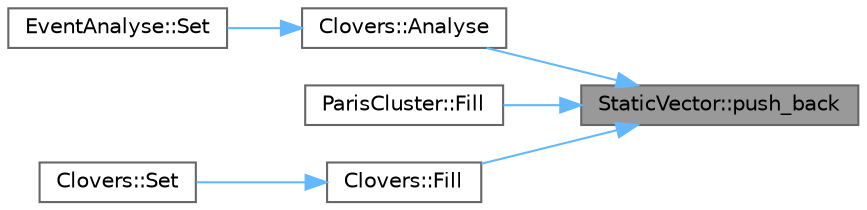digraph "StaticVector::push_back"
{
 // LATEX_PDF_SIZE
  bgcolor="transparent";
  edge [fontname=Helvetica,fontsize=10,labelfontname=Helvetica,labelfontsize=10];
  node [fontname=Helvetica,fontsize=10,shape=box,height=0.2,width=0.4];
  rankdir="RL";
  Node1 [id="Node000001",label="StaticVector::push_back",height=0.2,width=0.4,color="gray40", fillcolor="grey60", style="filled", fontcolor="black",tooltip=" "];
  Node1 -> Node2 [id="edge1_Node000001_Node000002",dir="back",color="steelblue1",style="solid",tooltip=" "];
  Node2 [id="Node000002",label="Clovers::Analyse",height=0.2,width=0.4,color="grey40", fillcolor="white", style="filled",URL="$class_clovers.html#a523aad5d019f23144292c0e23067a43b",tooltip=" "];
  Node2 -> Node3 [id="edge2_Node000002_Node000003",dir="back",color="steelblue1",style="solid",tooltip=" "];
  Node3 [id="Node000003",label="EventAnalyse::Set",height=0.2,width=0.4,color="grey40", fillcolor="white", style="filled",URL="$class_event_analyse.html#a3667d9363f41262088e0ca5c1f06fc7e",tooltip=" "];
  Node1 -> Node4 [id="edge3_Node000001_Node000004",dir="back",color="steelblue1",style="solid",tooltip=" "];
  Node4 [id="Node000004",label="ParisCluster::Fill",height=0.2,width=0.4,color="grey40", fillcolor="white", style="filled",URL="$class_paris_cluster.html#ad421dbeda7ae908de6e6dbf5ef84d33b",tooltip=" "];
  Node1 -> Node5 [id="edge4_Node000001_Node000005",dir="back",color="steelblue1",style="solid",tooltip=" "];
  Node5 [id="Node000005",label="Clovers::Fill",height=0.2,width=0.4,color="grey40", fillcolor="white", style="filled",URL="$class_clovers.html#adb6ccb49a7f26ae97ed60ad01a2ae4f7",tooltip=" "];
  Node5 -> Node6 [id="edge5_Node000005_Node000006",dir="back",color="steelblue1",style="solid",tooltip=" "];
  Node6 [id="Node000006",label="Clovers::Set",height=0.2,width=0.4,color="grey40", fillcolor="white", style="filled",URL="$class_clovers.html#a977acc3d37abce501ac0e064d2dbf3f9",tooltip=" "];
}
